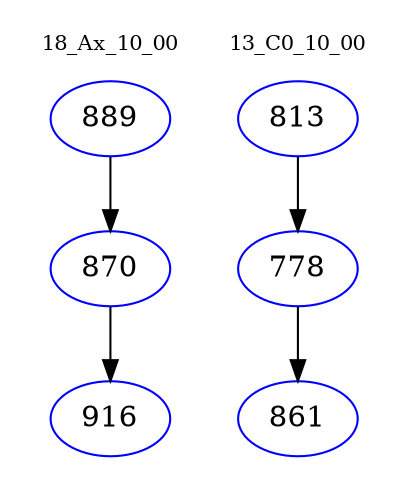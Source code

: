 digraph{
subgraph cluster_0 {
color = white
label = "18_Ax_10_00";
fontsize=10;
T0_889 [label="889", color="blue"]
T0_889 -> T0_870 [color="black"]
T0_870 [label="870", color="blue"]
T0_870 -> T0_916 [color="black"]
T0_916 [label="916", color="blue"]
}
subgraph cluster_1 {
color = white
label = "13_C0_10_00";
fontsize=10;
T1_813 [label="813", color="blue"]
T1_813 -> T1_778 [color="black"]
T1_778 [label="778", color="blue"]
T1_778 -> T1_861 [color="black"]
T1_861 [label="861", color="blue"]
}
}
